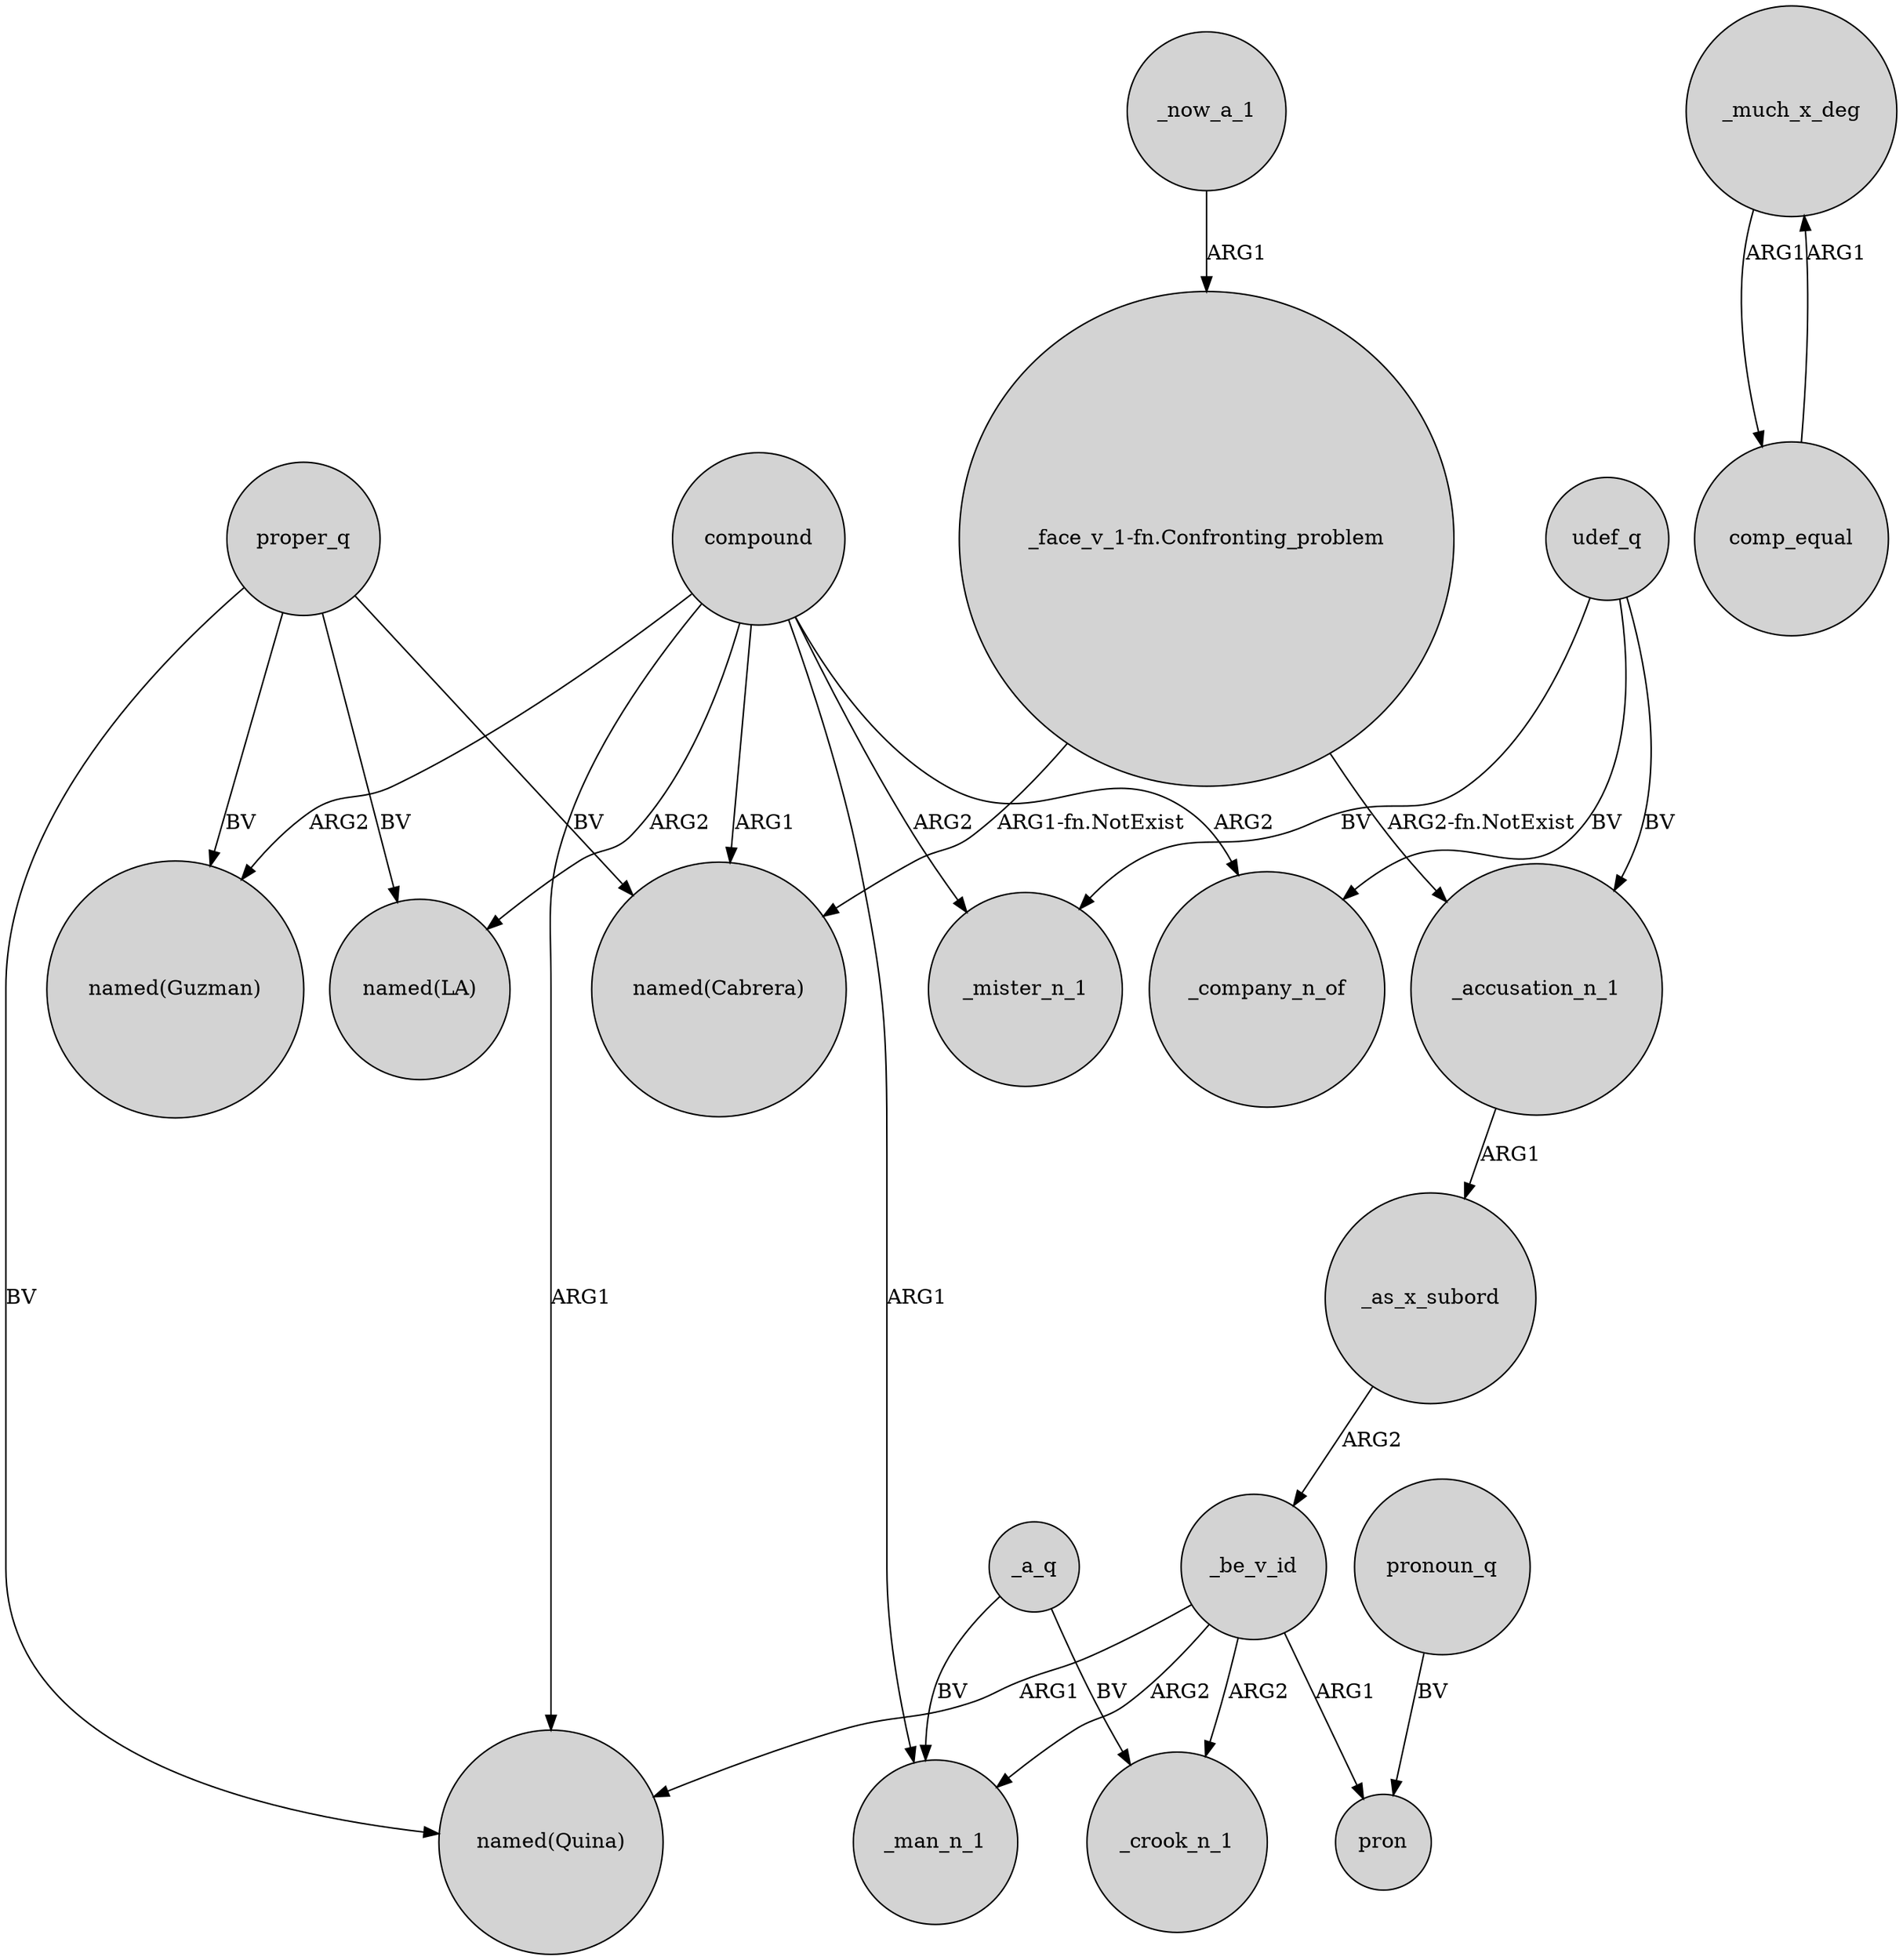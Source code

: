 digraph {
	node [shape=circle style=filled]
	_accusation_n_1 -> _as_x_subord [label=ARG1]
	proper_q -> "named(Quina)" [label=BV]
	_be_v_id -> _crook_n_1 [label=ARG2]
	proper_q -> "named(LA)" [label=BV]
	compound -> _man_n_1 [label=ARG1]
	compound -> "named(LA)" [label=ARG2]
	_be_v_id -> "named(Quina)" [label=ARG1]
	proper_q -> "named(Guzman)" [label=BV]
	"_face_v_1-fn.Confronting_problem" -> _accusation_n_1 [label="ARG2-fn.NotExist"]
	compound -> _mister_n_1 [label=ARG2]
	_much_x_deg -> comp_equal [label=ARG1]
	udef_q -> _mister_n_1 [label=BV]
	"_face_v_1-fn.Confronting_problem" -> "named(Cabrera)" [label="ARG1-fn.NotExist"]
	compound -> _company_n_of [label=ARG2]
	_be_v_id -> pron [label=ARG1]
	_as_x_subord -> _be_v_id [label=ARG2]
	pronoun_q -> pron [label=BV]
	compound -> "named(Guzman)" [label=ARG2]
	comp_equal -> _much_x_deg [label=ARG1]
	compound -> "named(Cabrera)" [label=ARG1]
	_a_q -> _man_n_1 [label=BV]
	udef_q -> _accusation_n_1 [label=BV]
	_a_q -> _crook_n_1 [label=BV]
	udef_q -> _company_n_of [label=BV]
	_be_v_id -> _man_n_1 [label=ARG2]
	proper_q -> "named(Cabrera)" [label=BV]
	_now_a_1 -> "_face_v_1-fn.Confronting_problem" [label=ARG1]
	compound -> "named(Quina)" [label=ARG1]
}
